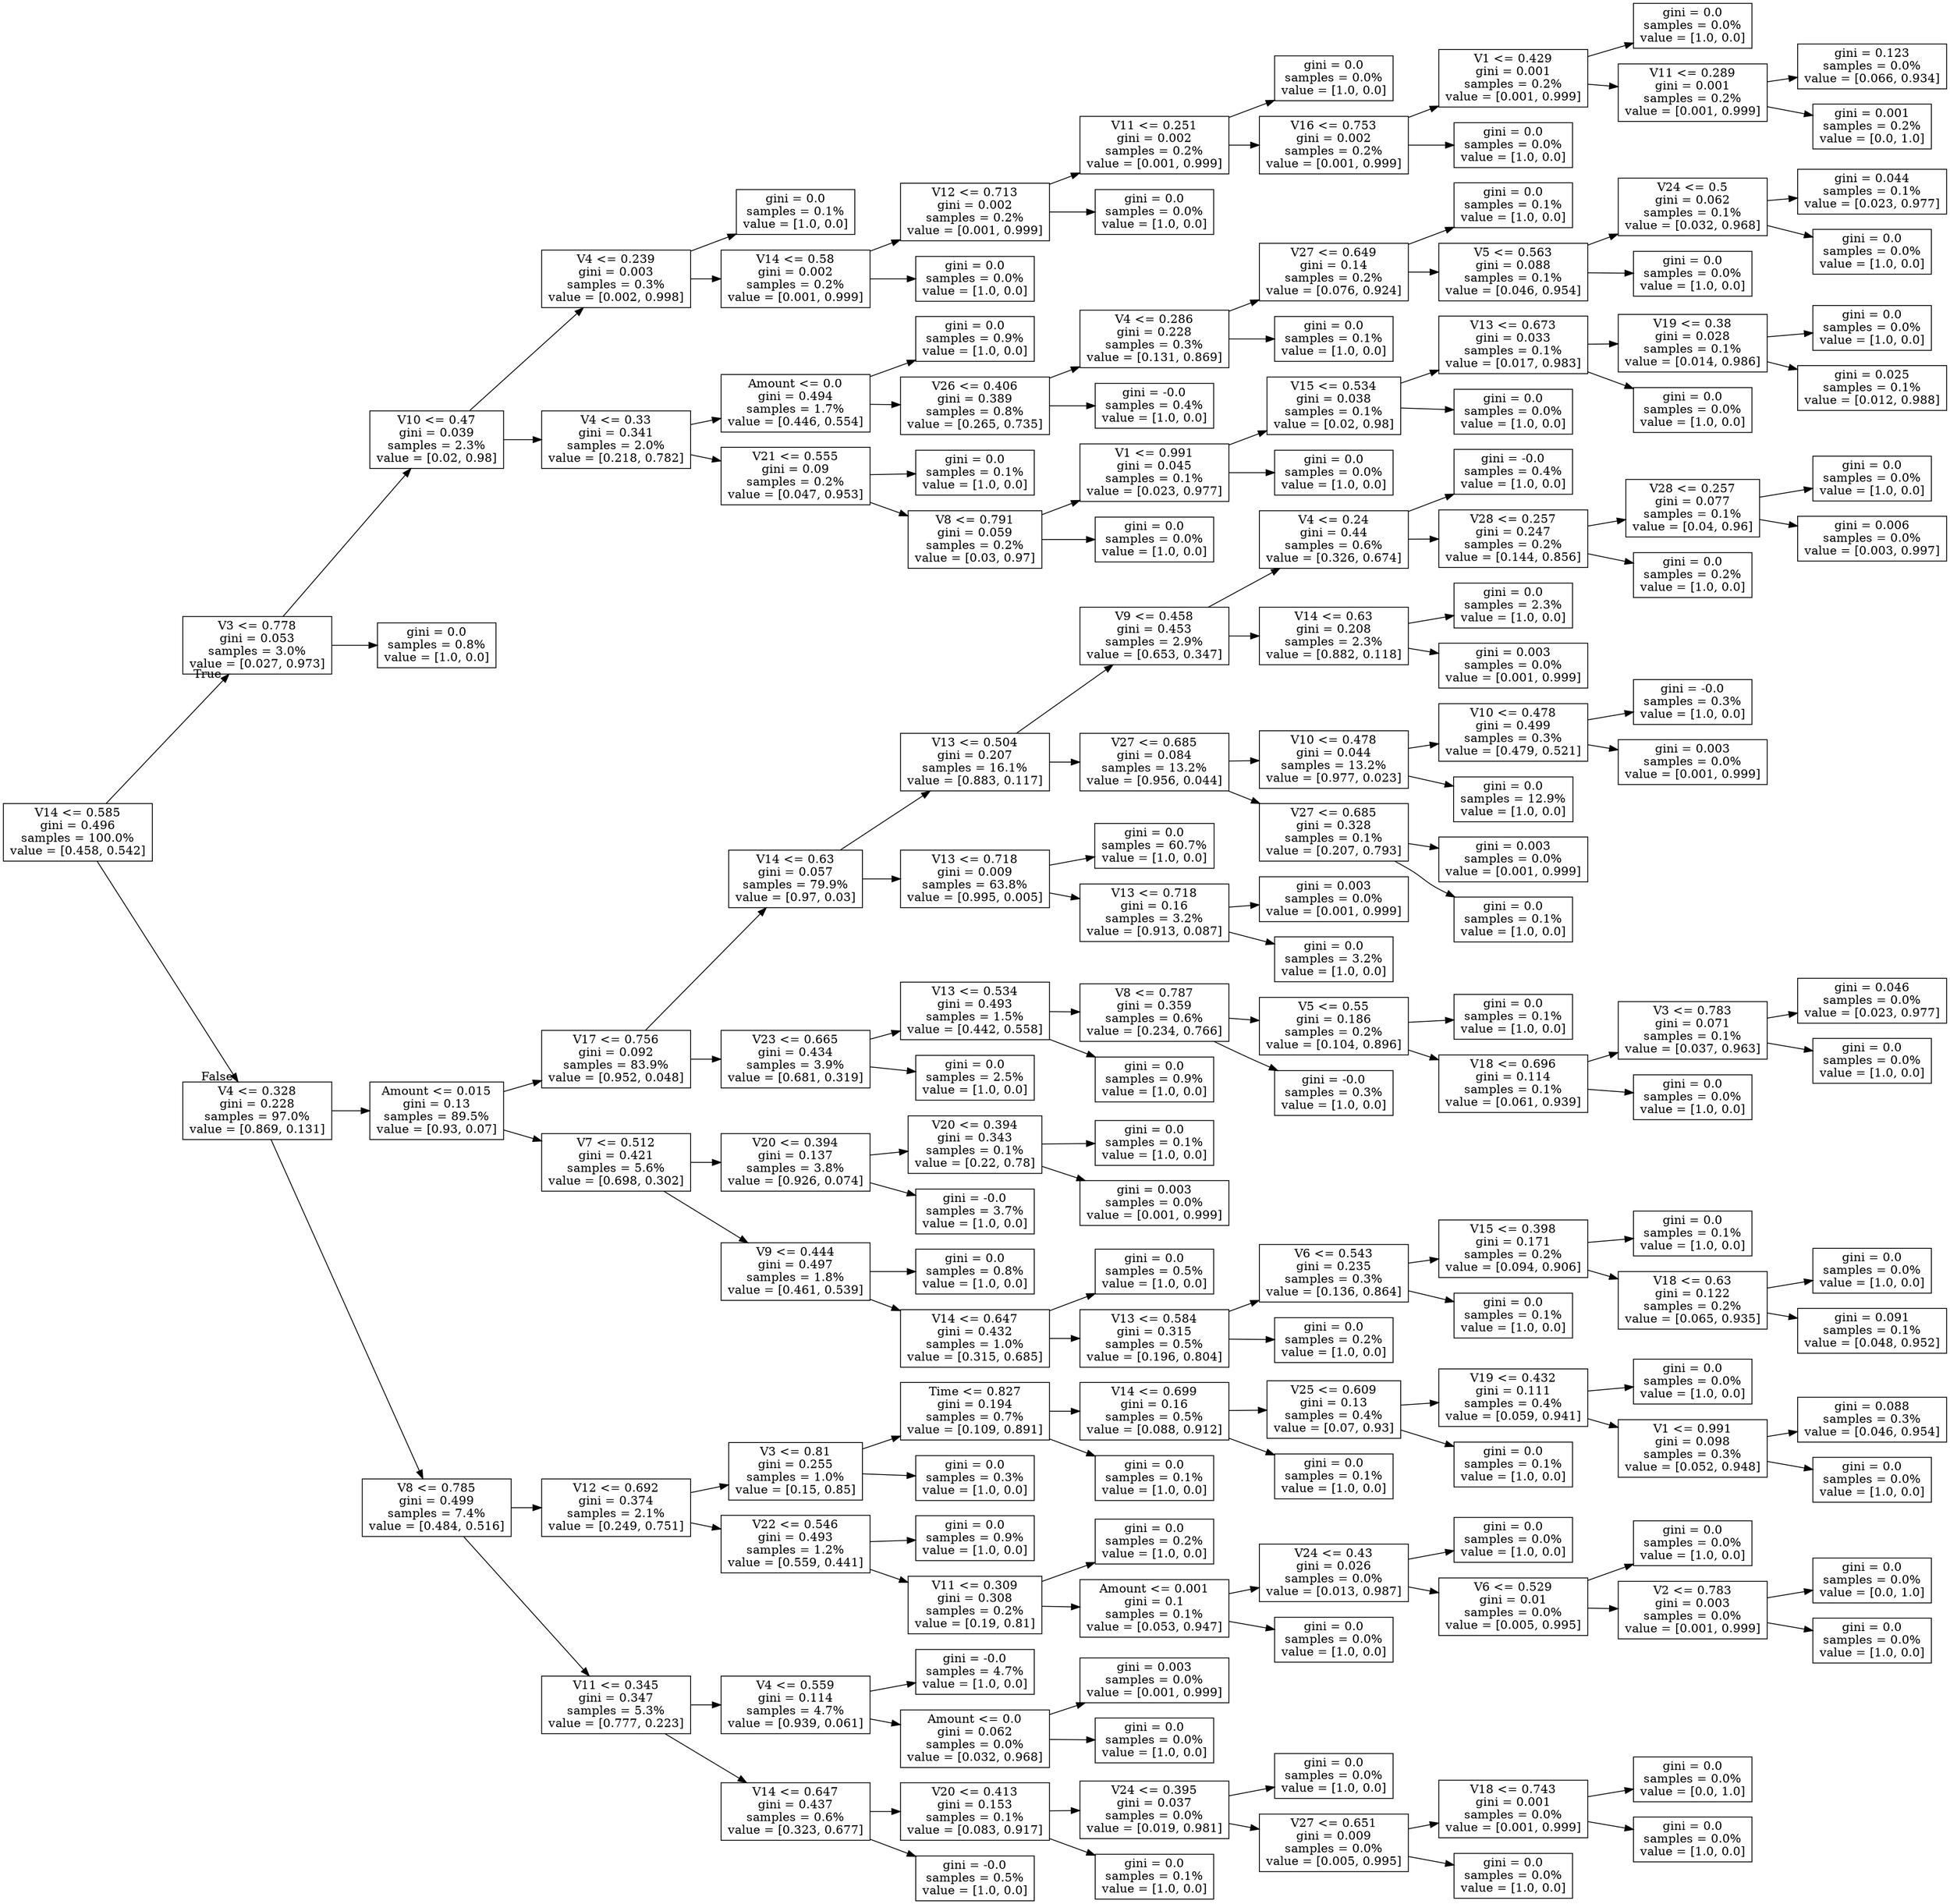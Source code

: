 digraph Tree {
node [shape=box] ;
rankdir=LR ;
0 [label="V14 <= 0.585\ngini = 0.496\nsamples = 100.0%\nvalue = [0.458, 0.542]"] ;
1 [label="V3 <= 0.778\ngini = 0.053\nsamples = 3.0%\nvalue = [0.027, 0.973]"] ;
0 -> 1 [labeldistance=2.5, labelangle=-45, headlabel="True"] ;
2 [label="V10 <= 0.47\ngini = 0.039\nsamples = 2.3%\nvalue = [0.02, 0.98]"] ;
1 -> 2 ;
3 [label="V4 <= 0.239\ngini = 0.003\nsamples = 0.3%\nvalue = [0.002, 0.998]"] ;
2 -> 3 ;
4 [label="gini = 0.0\nsamples = 0.1%\nvalue = [1.0, 0.0]"] ;
3 -> 4 ;
5 [label="V14 <= 0.58\ngini = 0.002\nsamples = 0.2%\nvalue = [0.001, 0.999]"] ;
3 -> 5 ;
6 [label="V12 <= 0.713\ngini = 0.002\nsamples = 0.2%\nvalue = [0.001, 0.999]"] ;
5 -> 6 ;
7 [label="V11 <= 0.251\ngini = 0.002\nsamples = 0.2%\nvalue = [0.001, 0.999]"] ;
6 -> 7 ;
8 [label="gini = 0.0\nsamples = 0.0%\nvalue = [1.0, 0.0]"] ;
7 -> 8 ;
9 [label="V16 <= 0.753\ngini = 0.002\nsamples = 0.2%\nvalue = [0.001, 0.999]"] ;
7 -> 9 ;
10 [label="V1 <= 0.429\ngini = 0.001\nsamples = 0.2%\nvalue = [0.001, 0.999]"] ;
9 -> 10 ;
11 [label="gini = 0.0\nsamples = 0.0%\nvalue = [1.0, 0.0]"] ;
10 -> 11 ;
12 [label="V11 <= 0.289\ngini = 0.001\nsamples = 0.2%\nvalue = [0.001, 0.999]"] ;
10 -> 12 ;
13 [label="gini = 0.123\nsamples = 0.0%\nvalue = [0.066, 0.934]"] ;
12 -> 13 ;
14 [label="gini = 0.001\nsamples = 0.2%\nvalue = [0.0, 1.0]"] ;
12 -> 14 ;
15 [label="gini = 0.0\nsamples = 0.0%\nvalue = [1.0, 0.0]"] ;
9 -> 15 ;
16 [label="gini = 0.0\nsamples = 0.0%\nvalue = [1.0, 0.0]"] ;
6 -> 16 ;
17 [label="gini = 0.0\nsamples = 0.0%\nvalue = [1.0, 0.0]"] ;
5 -> 17 ;
18 [label="V4 <= 0.33\ngini = 0.341\nsamples = 2.0%\nvalue = [0.218, 0.782]"] ;
2 -> 18 ;
19 [label="Amount <= 0.0\ngini = 0.494\nsamples = 1.7%\nvalue = [0.446, 0.554]"] ;
18 -> 19 ;
20 [label="gini = 0.0\nsamples = 0.9%\nvalue = [1.0, 0.0]"] ;
19 -> 20 ;
21 [label="V26 <= 0.406\ngini = 0.389\nsamples = 0.8%\nvalue = [0.265, 0.735]"] ;
19 -> 21 ;
22 [label="V4 <= 0.286\ngini = 0.228\nsamples = 0.3%\nvalue = [0.131, 0.869]"] ;
21 -> 22 ;
23 [label="V27 <= 0.649\ngini = 0.14\nsamples = 0.2%\nvalue = [0.076, 0.924]"] ;
22 -> 23 ;
24 [label="gini = 0.0\nsamples = 0.1%\nvalue = [1.0, 0.0]"] ;
23 -> 24 ;
25 [label="V5 <= 0.563\ngini = 0.088\nsamples = 0.1%\nvalue = [0.046, 0.954]"] ;
23 -> 25 ;
26 [label="V24 <= 0.5\ngini = 0.062\nsamples = 0.1%\nvalue = [0.032, 0.968]"] ;
25 -> 26 ;
27 [label="gini = 0.044\nsamples = 0.1%\nvalue = [0.023, 0.977]"] ;
26 -> 27 ;
28 [label="gini = 0.0\nsamples = 0.0%\nvalue = [1.0, 0.0]"] ;
26 -> 28 ;
29 [label="gini = 0.0\nsamples = 0.0%\nvalue = [1.0, 0.0]"] ;
25 -> 29 ;
30 [label="gini = 0.0\nsamples = 0.1%\nvalue = [1.0, 0.0]"] ;
22 -> 30 ;
31 [label="gini = -0.0\nsamples = 0.4%\nvalue = [1.0, 0.0]"] ;
21 -> 31 ;
32 [label="V21 <= 0.555\ngini = 0.09\nsamples = 0.2%\nvalue = [0.047, 0.953]"] ;
18 -> 32 ;
33 [label="gini = 0.0\nsamples = 0.1%\nvalue = [1.0, 0.0]"] ;
32 -> 33 ;
34 [label="V8 <= 0.791\ngini = 0.059\nsamples = 0.2%\nvalue = [0.03, 0.97]"] ;
32 -> 34 ;
35 [label="V1 <= 0.991\ngini = 0.045\nsamples = 0.1%\nvalue = [0.023, 0.977]"] ;
34 -> 35 ;
36 [label="V15 <= 0.534\ngini = 0.038\nsamples = 0.1%\nvalue = [0.02, 0.98]"] ;
35 -> 36 ;
37 [label="V13 <= 0.673\ngini = 0.033\nsamples = 0.1%\nvalue = [0.017, 0.983]"] ;
36 -> 37 ;
38 [label="V19 <= 0.38\ngini = 0.028\nsamples = 0.1%\nvalue = [0.014, 0.986]"] ;
37 -> 38 ;
39 [label="gini = 0.0\nsamples = 0.0%\nvalue = [1.0, 0.0]"] ;
38 -> 39 ;
40 [label="gini = 0.025\nsamples = 0.1%\nvalue = [0.012, 0.988]"] ;
38 -> 40 ;
41 [label="gini = 0.0\nsamples = 0.0%\nvalue = [1.0, 0.0]"] ;
37 -> 41 ;
42 [label="gini = 0.0\nsamples = 0.0%\nvalue = [1.0, 0.0]"] ;
36 -> 42 ;
43 [label="gini = 0.0\nsamples = 0.0%\nvalue = [1.0, 0.0]"] ;
35 -> 43 ;
44 [label="gini = 0.0\nsamples = 0.0%\nvalue = [1.0, 0.0]"] ;
34 -> 44 ;
45 [label="gini = 0.0\nsamples = 0.8%\nvalue = [1.0, 0.0]"] ;
1 -> 45 ;
46 [label="V4 <= 0.328\ngini = 0.228\nsamples = 97.0%\nvalue = [0.869, 0.131]"] ;
0 -> 46 [labeldistance=2.5, labelangle=45, headlabel="False"] ;
47 [label="Amount <= 0.015\ngini = 0.13\nsamples = 89.5%\nvalue = [0.93, 0.07]"] ;
46 -> 47 ;
48 [label="V17 <= 0.756\ngini = 0.092\nsamples = 83.9%\nvalue = [0.952, 0.048]"] ;
47 -> 48 ;
49 [label="V14 <= 0.63\ngini = 0.057\nsamples = 79.9%\nvalue = [0.97, 0.03]"] ;
48 -> 49 ;
50 [label="V13 <= 0.504\ngini = 0.207\nsamples = 16.1%\nvalue = [0.883, 0.117]"] ;
49 -> 50 ;
51 [label="V9 <= 0.458\ngini = 0.453\nsamples = 2.9%\nvalue = [0.653, 0.347]"] ;
50 -> 51 ;
52 [label="V4 <= 0.24\ngini = 0.44\nsamples = 0.6%\nvalue = [0.326, 0.674]"] ;
51 -> 52 ;
53 [label="gini = -0.0\nsamples = 0.4%\nvalue = [1.0, 0.0]"] ;
52 -> 53 ;
54 [label="V28 <= 0.257\ngini = 0.247\nsamples = 0.2%\nvalue = [0.144, 0.856]"] ;
52 -> 54 ;
55 [label="V28 <= 0.257\ngini = 0.077\nsamples = 0.1%\nvalue = [0.04, 0.96]"] ;
54 -> 55 ;
56 [label="gini = 0.0\nsamples = 0.0%\nvalue = [1.0, 0.0]"] ;
55 -> 56 ;
57 [label="gini = 0.006\nsamples = 0.0%\nvalue = [0.003, 0.997]"] ;
55 -> 57 ;
58 [label="gini = 0.0\nsamples = 0.2%\nvalue = [1.0, 0.0]"] ;
54 -> 58 ;
59 [label="V14 <= 0.63\ngini = 0.208\nsamples = 2.3%\nvalue = [0.882, 0.118]"] ;
51 -> 59 ;
60 [label="gini = 0.0\nsamples = 2.3%\nvalue = [1.0, 0.0]"] ;
59 -> 60 ;
61 [label="gini = 0.003\nsamples = 0.0%\nvalue = [0.001, 0.999]"] ;
59 -> 61 ;
62 [label="V27 <= 0.685\ngini = 0.084\nsamples = 13.2%\nvalue = [0.956, 0.044]"] ;
50 -> 62 ;
63 [label="V10 <= 0.478\ngini = 0.044\nsamples = 13.2%\nvalue = [0.977, 0.023]"] ;
62 -> 63 ;
64 [label="V10 <= 0.478\ngini = 0.499\nsamples = 0.3%\nvalue = [0.479, 0.521]"] ;
63 -> 64 ;
65 [label="gini = -0.0\nsamples = 0.3%\nvalue = [1.0, 0.0]"] ;
64 -> 65 ;
66 [label="gini = 0.003\nsamples = 0.0%\nvalue = [0.001, 0.999]"] ;
64 -> 66 ;
67 [label="gini = 0.0\nsamples = 12.9%\nvalue = [1.0, 0.0]"] ;
63 -> 67 ;
68 [label="V27 <= 0.685\ngini = 0.328\nsamples = 0.1%\nvalue = [0.207, 0.793]"] ;
62 -> 68 ;
69 [label="gini = 0.003\nsamples = 0.0%\nvalue = [0.001, 0.999]"] ;
68 -> 69 ;
70 [label="gini = 0.0\nsamples = 0.1%\nvalue = [1.0, 0.0]"] ;
68 -> 70 ;
71 [label="V13 <= 0.718\ngini = 0.009\nsamples = 63.8%\nvalue = [0.995, 0.005]"] ;
49 -> 71 ;
72 [label="gini = 0.0\nsamples = 60.7%\nvalue = [1.0, 0.0]"] ;
71 -> 72 ;
73 [label="V13 <= 0.718\ngini = 0.16\nsamples = 3.2%\nvalue = [0.913, 0.087]"] ;
71 -> 73 ;
74 [label="gini = 0.003\nsamples = 0.0%\nvalue = [0.001, 0.999]"] ;
73 -> 74 ;
75 [label="gini = 0.0\nsamples = 3.2%\nvalue = [1.0, 0.0]"] ;
73 -> 75 ;
76 [label="V23 <= 0.665\ngini = 0.434\nsamples = 3.9%\nvalue = [0.681, 0.319]"] ;
48 -> 76 ;
77 [label="V13 <= 0.534\ngini = 0.493\nsamples = 1.5%\nvalue = [0.442, 0.558]"] ;
76 -> 77 ;
78 [label="V8 <= 0.787\ngini = 0.359\nsamples = 0.6%\nvalue = [0.234, 0.766]"] ;
77 -> 78 ;
79 [label="V5 <= 0.55\ngini = 0.186\nsamples = 0.2%\nvalue = [0.104, 0.896]"] ;
78 -> 79 ;
80 [label="gini = 0.0\nsamples = 0.1%\nvalue = [1.0, 0.0]"] ;
79 -> 80 ;
81 [label="V18 <= 0.696\ngini = 0.114\nsamples = 0.1%\nvalue = [0.061, 0.939]"] ;
79 -> 81 ;
82 [label="V3 <= 0.783\ngini = 0.071\nsamples = 0.1%\nvalue = [0.037, 0.963]"] ;
81 -> 82 ;
83 [label="gini = 0.046\nsamples = 0.0%\nvalue = [0.023, 0.977]"] ;
82 -> 83 ;
84 [label="gini = 0.0\nsamples = 0.0%\nvalue = [1.0, 0.0]"] ;
82 -> 84 ;
85 [label="gini = 0.0\nsamples = 0.0%\nvalue = [1.0, 0.0]"] ;
81 -> 85 ;
86 [label="gini = -0.0\nsamples = 0.3%\nvalue = [1.0, 0.0]"] ;
78 -> 86 ;
87 [label="gini = 0.0\nsamples = 0.9%\nvalue = [1.0, 0.0]"] ;
77 -> 87 ;
88 [label="gini = 0.0\nsamples = 2.5%\nvalue = [1.0, 0.0]"] ;
76 -> 88 ;
89 [label="V7 <= 0.512\ngini = 0.421\nsamples = 5.6%\nvalue = [0.698, 0.302]"] ;
47 -> 89 ;
90 [label="V20 <= 0.394\ngini = 0.137\nsamples = 3.8%\nvalue = [0.926, 0.074]"] ;
89 -> 90 ;
91 [label="V20 <= 0.394\ngini = 0.343\nsamples = 0.1%\nvalue = [0.22, 0.78]"] ;
90 -> 91 ;
92 [label="gini = 0.0\nsamples = 0.1%\nvalue = [1.0, 0.0]"] ;
91 -> 92 ;
93 [label="gini = 0.003\nsamples = 0.0%\nvalue = [0.001, 0.999]"] ;
91 -> 93 ;
94 [label="gini = -0.0\nsamples = 3.7%\nvalue = [1.0, 0.0]"] ;
90 -> 94 ;
95 [label="V9 <= 0.444\ngini = 0.497\nsamples = 1.8%\nvalue = [0.461, 0.539]"] ;
89 -> 95 ;
96 [label="gini = 0.0\nsamples = 0.8%\nvalue = [1.0, 0.0]"] ;
95 -> 96 ;
97 [label="V14 <= 0.647\ngini = 0.432\nsamples = 1.0%\nvalue = [0.315, 0.685]"] ;
95 -> 97 ;
98 [label="gini = 0.0\nsamples = 0.5%\nvalue = [1.0, 0.0]"] ;
97 -> 98 ;
99 [label="V13 <= 0.584\ngini = 0.315\nsamples = 0.5%\nvalue = [0.196, 0.804]"] ;
97 -> 99 ;
100 [label="V6 <= 0.543\ngini = 0.235\nsamples = 0.3%\nvalue = [0.136, 0.864]"] ;
99 -> 100 ;
101 [label="V15 <= 0.398\ngini = 0.171\nsamples = 0.2%\nvalue = [0.094, 0.906]"] ;
100 -> 101 ;
102 [label="gini = 0.0\nsamples = 0.1%\nvalue = [1.0, 0.0]"] ;
101 -> 102 ;
103 [label="V18 <= 0.63\ngini = 0.122\nsamples = 0.2%\nvalue = [0.065, 0.935]"] ;
101 -> 103 ;
104 [label="gini = 0.0\nsamples = 0.0%\nvalue = [1.0, 0.0]"] ;
103 -> 104 ;
105 [label="gini = 0.091\nsamples = 0.1%\nvalue = [0.048, 0.952]"] ;
103 -> 105 ;
106 [label="gini = 0.0\nsamples = 0.1%\nvalue = [1.0, 0.0]"] ;
100 -> 106 ;
107 [label="gini = 0.0\nsamples = 0.2%\nvalue = [1.0, 0.0]"] ;
99 -> 107 ;
108 [label="V8 <= 0.785\ngini = 0.499\nsamples = 7.4%\nvalue = [0.484, 0.516]"] ;
46 -> 108 ;
109 [label="V12 <= 0.692\ngini = 0.374\nsamples = 2.1%\nvalue = [0.249, 0.751]"] ;
108 -> 109 ;
110 [label="V3 <= 0.81\ngini = 0.255\nsamples = 1.0%\nvalue = [0.15, 0.85]"] ;
109 -> 110 ;
111 [label="Time <= 0.827\ngini = 0.194\nsamples = 0.7%\nvalue = [0.109, 0.891]"] ;
110 -> 111 ;
112 [label="V14 <= 0.699\ngini = 0.16\nsamples = 0.5%\nvalue = [0.088, 0.912]"] ;
111 -> 112 ;
113 [label="V25 <= 0.609\ngini = 0.13\nsamples = 0.4%\nvalue = [0.07, 0.93]"] ;
112 -> 113 ;
114 [label="V19 <= 0.432\ngini = 0.111\nsamples = 0.4%\nvalue = [0.059, 0.941]"] ;
113 -> 114 ;
115 [label="gini = 0.0\nsamples = 0.0%\nvalue = [1.0, 0.0]"] ;
114 -> 115 ;
116 [label="V1 <= 0.991\ngini = 0.098\nsamples = 0.3%\nvalue = [0.052, 0.948]"] ;
114 -> 116 ;
117 [label="gini = 0.088\nsamples = 0.3%\nvalue = [0.046, 0.954]"] ;
116 -> 117 ;
118 [label="gini = 0.0\nsamples = 0.0%\nvalue = [1.0, 0.0]"] ;
116 -> 118 ;
119 [label="gini = 0.0\nsamples = 0.1%\nvalue = [1.0, 0.0]"] ;
113 -> 119 ;
120 [label="gini = 0.0\nsamples = 0.1%\nvalue = [1.0, 0.0]"] ;
112 -> 120 ;
121 [label="gini = 0.0\nsamples = 0.1%\nvalue = [1.0, 0.0]"] ;
111 -> 121 ;
122 [label="gini = 0.0\nsamples = 0.3%\nvalue = [1.0, 0.0]"] ;
110 -> 122 ;
123 [label="V22 <= 0.546\ngini = 0.493\nsamples = 1.2%\nvalue = [0.559, 0.441]"] ;
109 -> 123 ;
124 [label="gini = 0.0\nsamples = 0.9%\nvalue = [1.0, 0.0]"] ;
123 -> 124 ;
125 [label="V11 <= 0.309\ngini = 0.308\nsamples = 0.2%\nvalue = [0.19, 0.81]"] ;
123 -> 125 ;
126 [label="gini = 0.0\nsamples = 0.2%\nvalue = [1.0, 0.0]"] ;
125 -> 126 ;
127 [label="Amount <= 0.001\ngini = 0.1\nsamples = 0.1%\nvalue = [0.053, 0.947]"] ;
125 -> 127 ;
128 [label="V24 <= 0.43\ngini = 0.026\nsamples = 0.0%\nvalue = [0.013, 0.987]"] ;
127 -> 128 ;
129 [label="gini = 0.0\nsamples = 0.0%\nvalue = [1.0, 0.0]"] ;
128 -> 129 ;
130 [label="V6 <= 0.529\ngini = 0.01\nsamples = 0.0%\nvalue = [0.005, 0.995]"] ;
128 -> 130 ;
131 [label="gini = 0.0\nsamples = 0.0%\nvalue = [1.0, 0.0]"] ;
130 -> 131 ;
132 [label="V2 <= 0.783\ngini = 0.003\nsamples = 0.0%\nvalue = [0.001, 0.999]"] ;
130 -> 132 ;
133 [label="gini = 0.0\nsamples = 0.0%\nvalue = [0.0, 1.0]"] ;
132 -> 133 ;
134 [label="gini = 0.0\nsamples = 0.0%\nvalue = [1.0, 0.0]"] ;
132 -> 134 ;
135 [label="gini = 0.0\nsamples = 0.0%\nvalue = [1.0, 0.0]"] ;
127 -> 135 ;
136 [label="V11 <= 0.345\ngini = 0.347\nsamples = 5.3%\nvalue = [0.777, 0.223]"] ;
108 -> 136 ;
137 [label="V4 <= 0.559\ngini = 0.114\nsamples = 4.7%\nvalue = [0.939, 0.061]"] ;
136 -> 137 ;
138 [label="gini = -0.0\nsamples = 4.7%\nvalue = [1.0, 0.0]"] ;
137 -> 138 ;
139 [label="Amount <= 0.0\ngini = 0.062\nsamples = 0.0%\nvalue = [0.032, 0.968]"] ;
137 -> 139 ;
140 [label="gini = 0.003\nsamples = 0.0%\nvalue = [0.001, 0.999]"] ;
139 -> 140 ;
141 [label="gini = 0.0\nsamples = 0.0%\nvalue = [1.0, 0.0]"] ;
139 -> 141 ;
142 [label="V14 <= 0.647\ngini = 0.437\nsamples = 0.6%\nvalue = [0.323, 0.677]"] ;
136 -> 142 ;
143 [label="V20 <= 0.413\ngini = 0.153\nsamples = 0.1%\nvalue = [0.083, 0.917]"] ;
142 -> 143 ;
144 [label="V24 <= 0.395\ngini = 0.037\nsamples = 0.0%\nvalue = [0.019, 0.981]"] ;
143 -> 144 ;
145 [label="gini = 0.0\nsamples = 0.0%\nvalue = [1.0, 0.0]"] ;
144 -> 145 ;
146 [label="V27 <= 0.651\ngini = 0.009\nsamples = 0.0%\nvalue = [0.005, 0.995]"] ;
144 -> 146 ;
147 [label="V18 <= 0.743\ngini = 0.001\nsamples = 0.0%\nvalue = [0.001, 0.999]"] ;
146 -> 147 ;
148 [label="gini = 0.0\nsamples = 0.0%\nvalue = [0.0, 1.0]"] ;
147 -> 148 ;
149 [label="gini = 0.0\nsamples = 0.0%\nvalue = [1.0, 0.0]"] ;
147 -> 149 ;
150 [label="gini = 0.0\nsamples = 0.0%\nvalue = [1.0, 0.0]"] ;
146 -> 150 ;
151 [label="gini = 0.0\nsamples = 0.1%\nvalue = [1.0, 0.0]"] ;
143 -> 151 ;
152 [label="gini = -0.0\nsamples = 0.5%\nvalue = [1.0, 0.0]"] ;
142 -> 152 ;
}
